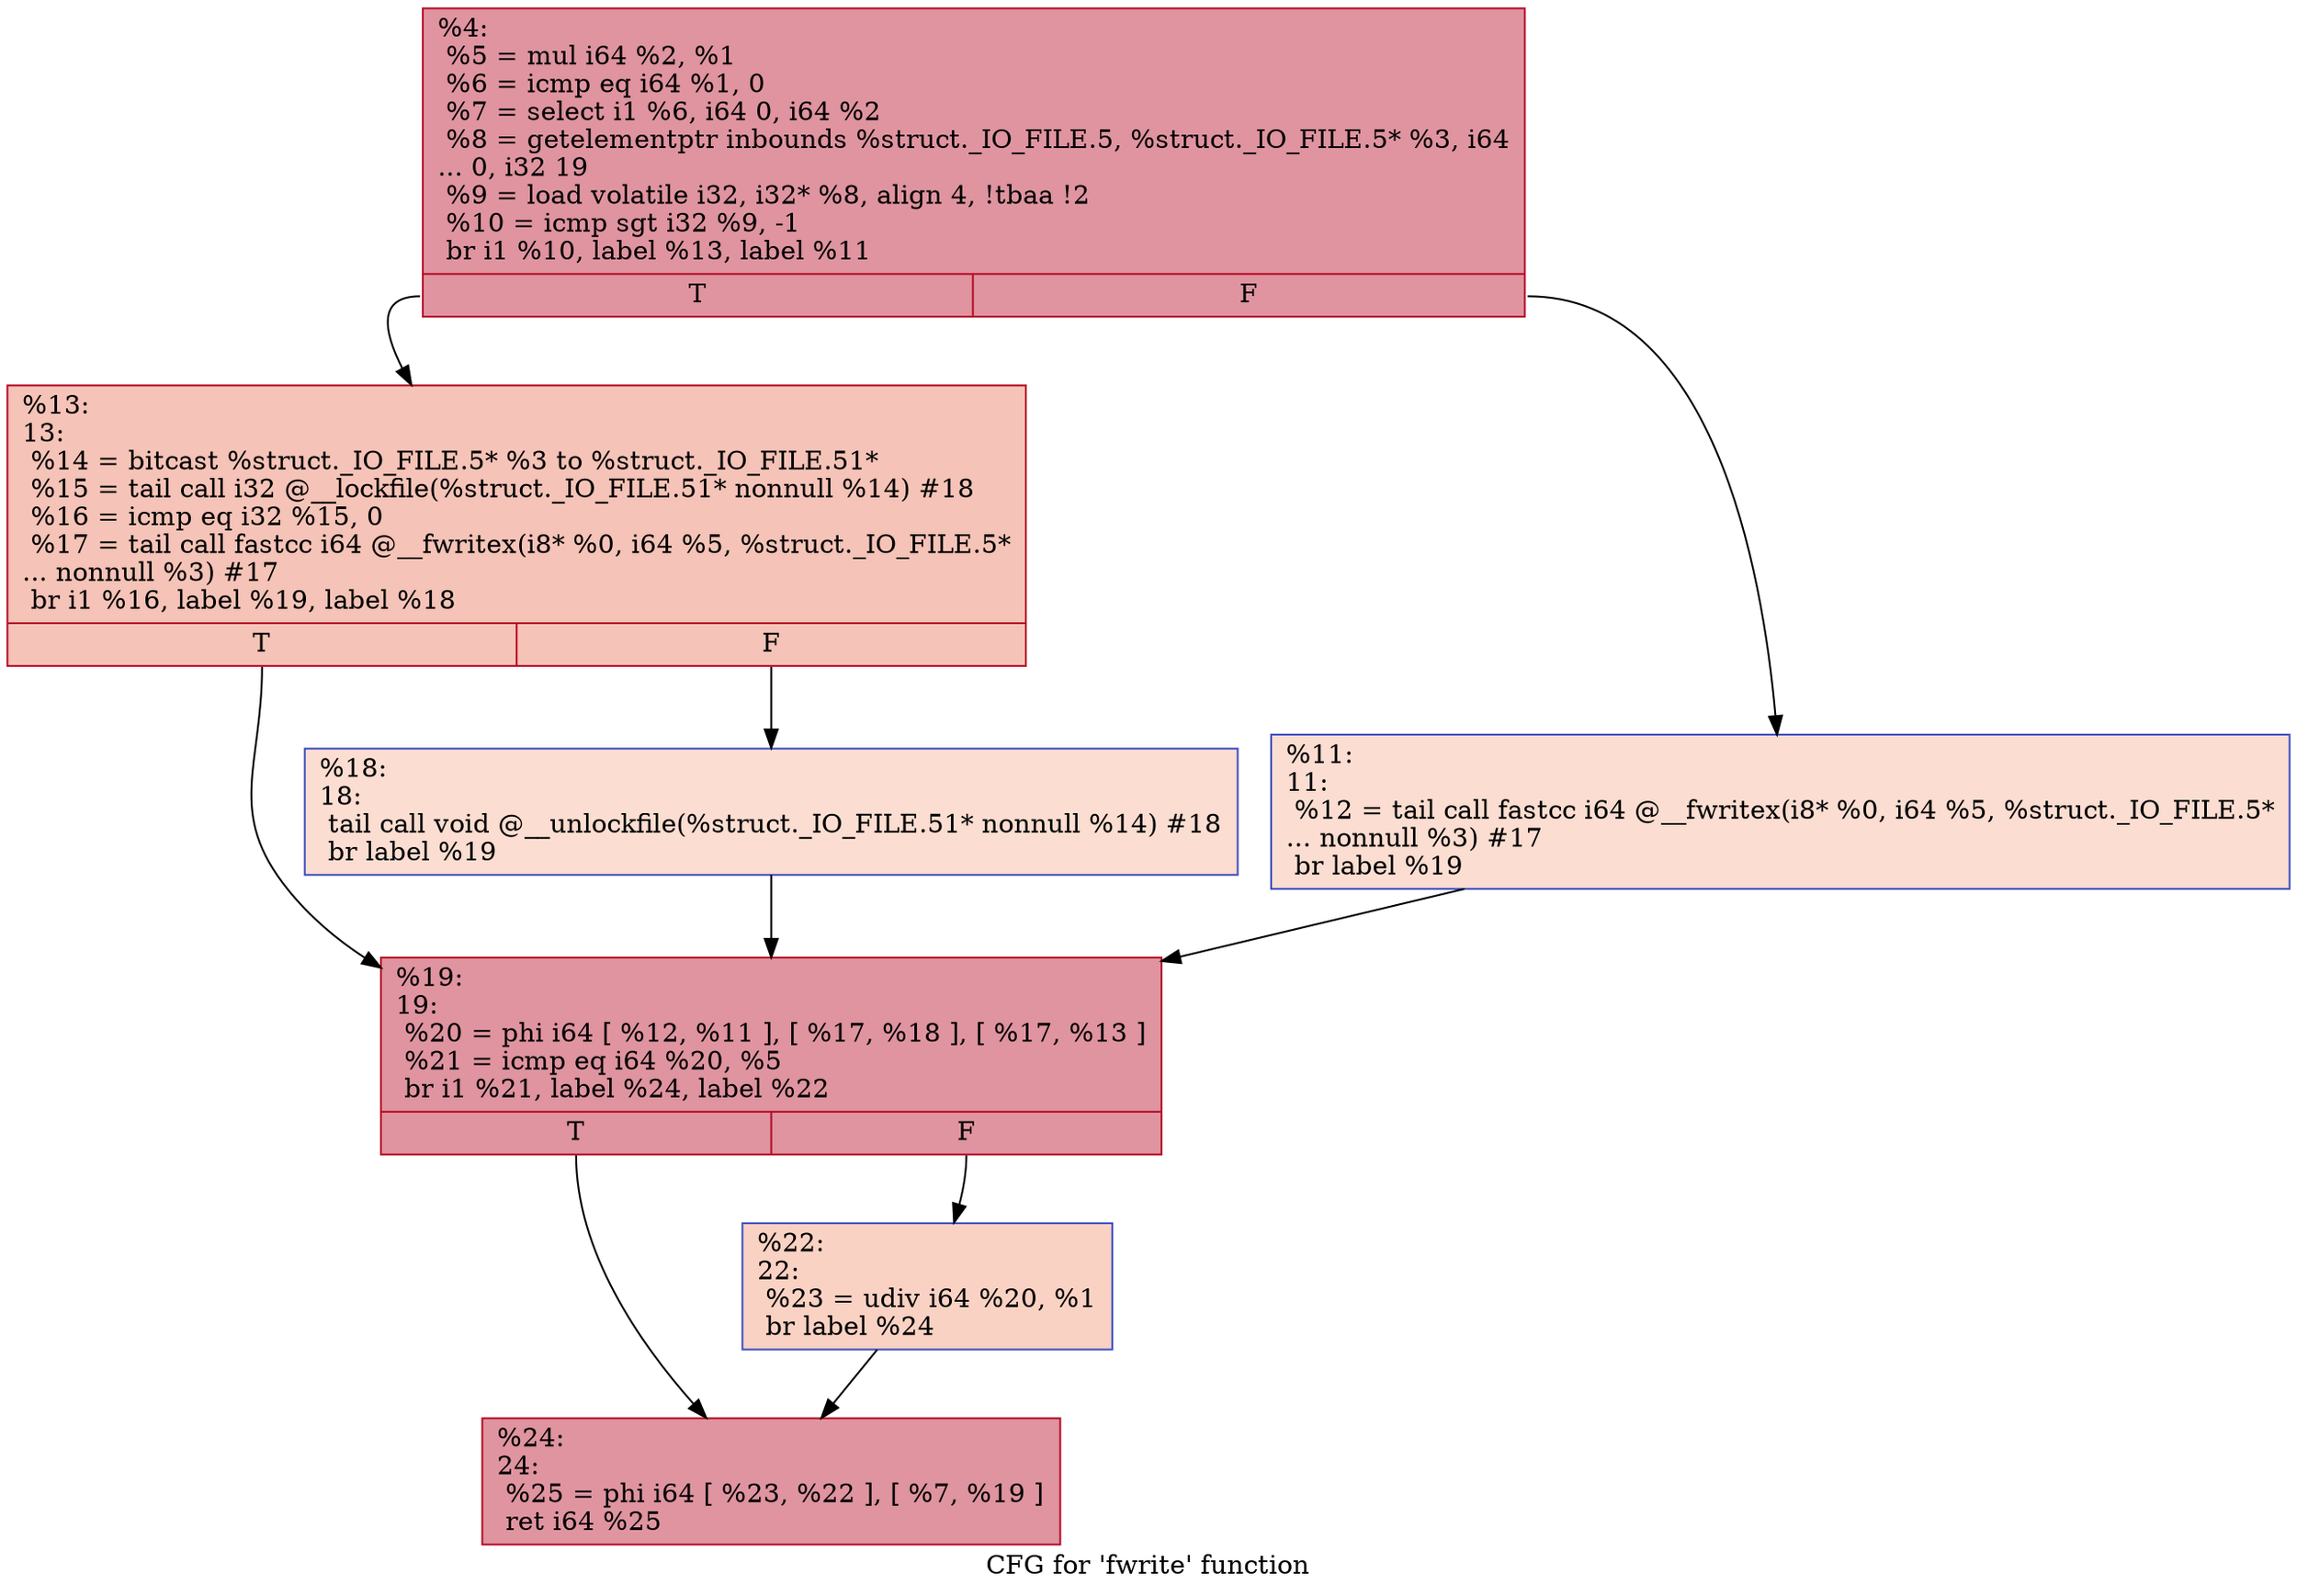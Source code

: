digraph "CFG for 'fwrite' function" {
	label="CFG for 'fwrite' function";

	Node0x1248420 [shape=record,color="#b70d28ff", style=filled, fillcolor="#b70d2870",label="{%4:\l  %5 = mul i64 %2, %1\l  %6 = icmp eq i64 %1, 0\l  %7 = select i1 %6, i64 0, i64 %2\l  %8 = getelementptr inbounds %struct._IO_FILE.5, %struct._IO_FILE.5* %3, i64\l... 0, i32 19\l  %9 = load volatile i32, i32* %8, align 4, !tbaa !2\l  %10 = icmp sgt i32 %9, -1\l  br i1 %10, label %13, label %11\l|{<s0>T|<s1>F}}"];
	Node0x1248420:s0 -> Node0x12485b0;
	Node0x1248420:s1 -> Node0x1248560;
	Node0x1248560 [shape=record,color="#3d50c3ff", style=filled, fillcolor="#f7b39670",label="{%11:\l11:                                               \l  %12 = tail call fastcc i64 @__fwritex(i8* %0, i64 %5, %struct._IO_FILE.5*\l... nonnull %3) #17\l  br label %19\l}"];
	Node0x1248560 -> Node0x1248650;
	Node0x12485b0 [shape=record,color="#b70d28ff", style=filled, fillcolor="#e8765c70",label="{%13:\l13:                                               \l  %14 = bitcast %struct._IO_FILE.5* %3 to %struct._IO_FILE.51*\l  %15 = tail call i32 @__lockfile(%struct._IO_FILE.51* nonnull %14) #18\l  %16 = icmp eq i32 %15, 0\l  %17 = tail call fastcc i64 @__fwritex(i8* %0, i64 %5, %struct._IO_FILE.5*\l... nonnull %3) #17\l  br i1 %16, label %19, label %18\l|{<s0>T|<s1>F}}"];
	Node0x12485b0:s0 -> Node0x1248650;
	Node0x12485b0:s1 -> Node0x1248600;
	Node0x1248600 [shape=record,color="#3d50c3ff", style=filled, fillcolor="#f7b39670",label="{%18:\l18:                                               \l  tail call void @__unlockfile(%struct._IO_FILE.51* nonnull %14) #18\l  br label %19\l}"];
	Node0x1248600 -> Node0x1248650;
	Node0x1248650 [shape=record,color="#b70d28ff", style=filled, fillcolor="#b70d2870",label="{%19:\l19:                                               \l  %20 = phi i64 [ %12, %11 ], [ %17, %18 ], [ %17, %13 ]\l  %21 = icmp eq i64 %20, %5\l  br i1 %21, label %24, label %22\l|{<s0>T|<s1>F}}"];
	Node0x1248650:s0 -> Node0x12486f0;
	Node0x1248650:s1 -> Node0x12486a0;
	Node0x12486a0 [shape=record,color="#3d50c3ff", style=filled, fillcolor="#f4987a70",label="{%22:\l22:                                               \l  %23 = udiv i64 %20, %1\l  br label %24\l}"];
	Node0x12486a0 -> Node0x12486f0;
	Node0x12486f0 [shape=record,color="#b70d28ff", style=filled, fillcolor="#b70d2870",label="{%24:\l24:                                               \l  %25 = phi i64 [ %23, %22 ], [ %7, %19 ]\l  ret i64 %25\l}"];
}
